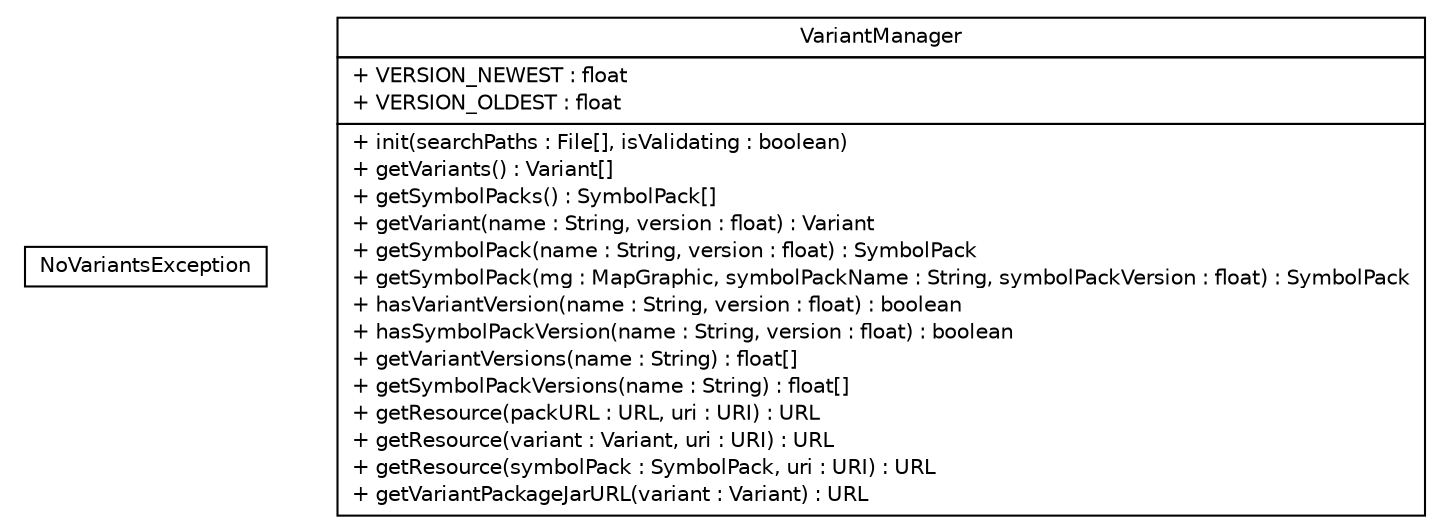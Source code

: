 #!/usr/local/bin/dot
#
# Class diagram 
# Generated by UMLGraph version 5.2 (http://www.umlgraph.org/)
#

digraph G {
	edge [fontname="Helvetica",fontsize=10,labelfontname="Helvetica",labelfontsize=10];
	node [fontname="Helvetica",fontsize=10,shape=plaintext];
	nodesep=0.25;
	ranksep=0.5;
	// dip.world.variant.NoVariantsException
	c708 [label=<<table title="dip.world.variant.NoVariantsException" border="0" cellborder="1" cellspacing="0" cellpadding="2" port="p" href="./NoVariantsException.html">
		<tr><td><table border="0" cellspacing="0" cellpadding="1">
<tr><td align="center" balign="center"> NoVariantsException </td></tr>
		</table></td></tr>
		</table>>, fontname="Helvetica", fontcolor="black", fontsize=10.0];
	// dip.world.variant.VariantManager
	c709 [label=<<table title="dip.world.variant.VariantManager" border="0" cellborder="1" cellspacing="0" cellpadding="2" port="p" href="./VariantManager.html">
		<tr><td><table border="0" cellspacing="0" cellpadding="1">
<tr><td align="center" balign="center"> VariantManager </td></tr>
		</table></td></tr>
		<tr><td><table border="0" cellspacing="0" cellpadding="1">
<tr><td align="left" balign="left"> + VERSION_NEWEST : float </td></tr>
<tr><td align="left" balign="left"> + VERSION_OLDEST : float </td></tr>
		</table></td></tr>
		<tr><td><table border="0" cellspacing="0" cellpadding="1">
<tr><td align="left" balign="left"> + init(searchPaths : File[], isValidating : boolean) </td></tr>
<tr><td align="left" balign="left"> + getVariants() : Variant[] </td></tr>
<tr><td align="left" balign="left"> + getSymbolPacks() : SymbolPack[] </td></tr>
<tr><td align="left" balign="left"> + getVariant(name : String, version : float) : Variant </td></tr>
<tr><td align="left" balign="left"> + getSymbolPack(name : String, version : float) : SymbolPack </td></tr>
<tr><td align="left" balign="left"> + getSymbolPack(mg : MapGraphic, symbolPackName : String, symbolPackVersion : float) : SymbolPack </td></tr>
<tr><td align="left" balign="left"> + hasVariantVersion(name : String, version : float) : boolean </td></tr>
<tr><td align="left" balign="left"> + hasSymbolPackVersion(name : String, version : float) : boolean </td></tr>
<tr><td align="left" balign="left"> + getVariantVersions(name : String) : float[] </td></tr>
<tr><td align="left" balign="left"> + getSymbolPackVersions(name : String) : float[] </td></tr>
<tr><td align="left" balign="left"> + getResource(packURL : URL, uri : URI) : URL </td></tr>
<tr><td align="left" balign="left"> + getResource(variant : Variant, uri : URI) : URL </td></tr>
<tr><td align="left" balign="left"> + getResource(symbolPack : SymbolPack, uri : URI) : URL </td></tr>
<tr><td align="left" balign="left"> + getVariantPackageJarURL(variant : Variant) : URL </td></tr>
		</table></td></tr>
		</table>>, fontname="Helvetica", fontcolor="black", fontsize=10.0];
}

